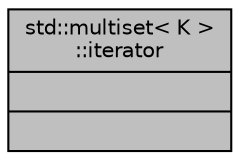 digraph "std::multiset&lt; K &gt;::iterator"
{
  edge [fontname="Helvetica",fontsize="10",labelfontname="Helvetica",labelfontsize="10"];
  node [fontname="Helvetica",fontsize="10",shape=record];
  Node632 [label="{std::multiset\< K \>\l::iterator\n||}",height=0.2,width=0.4,color="black", fillcolor="grey75", style="filled", fontcolor="black"];
}
